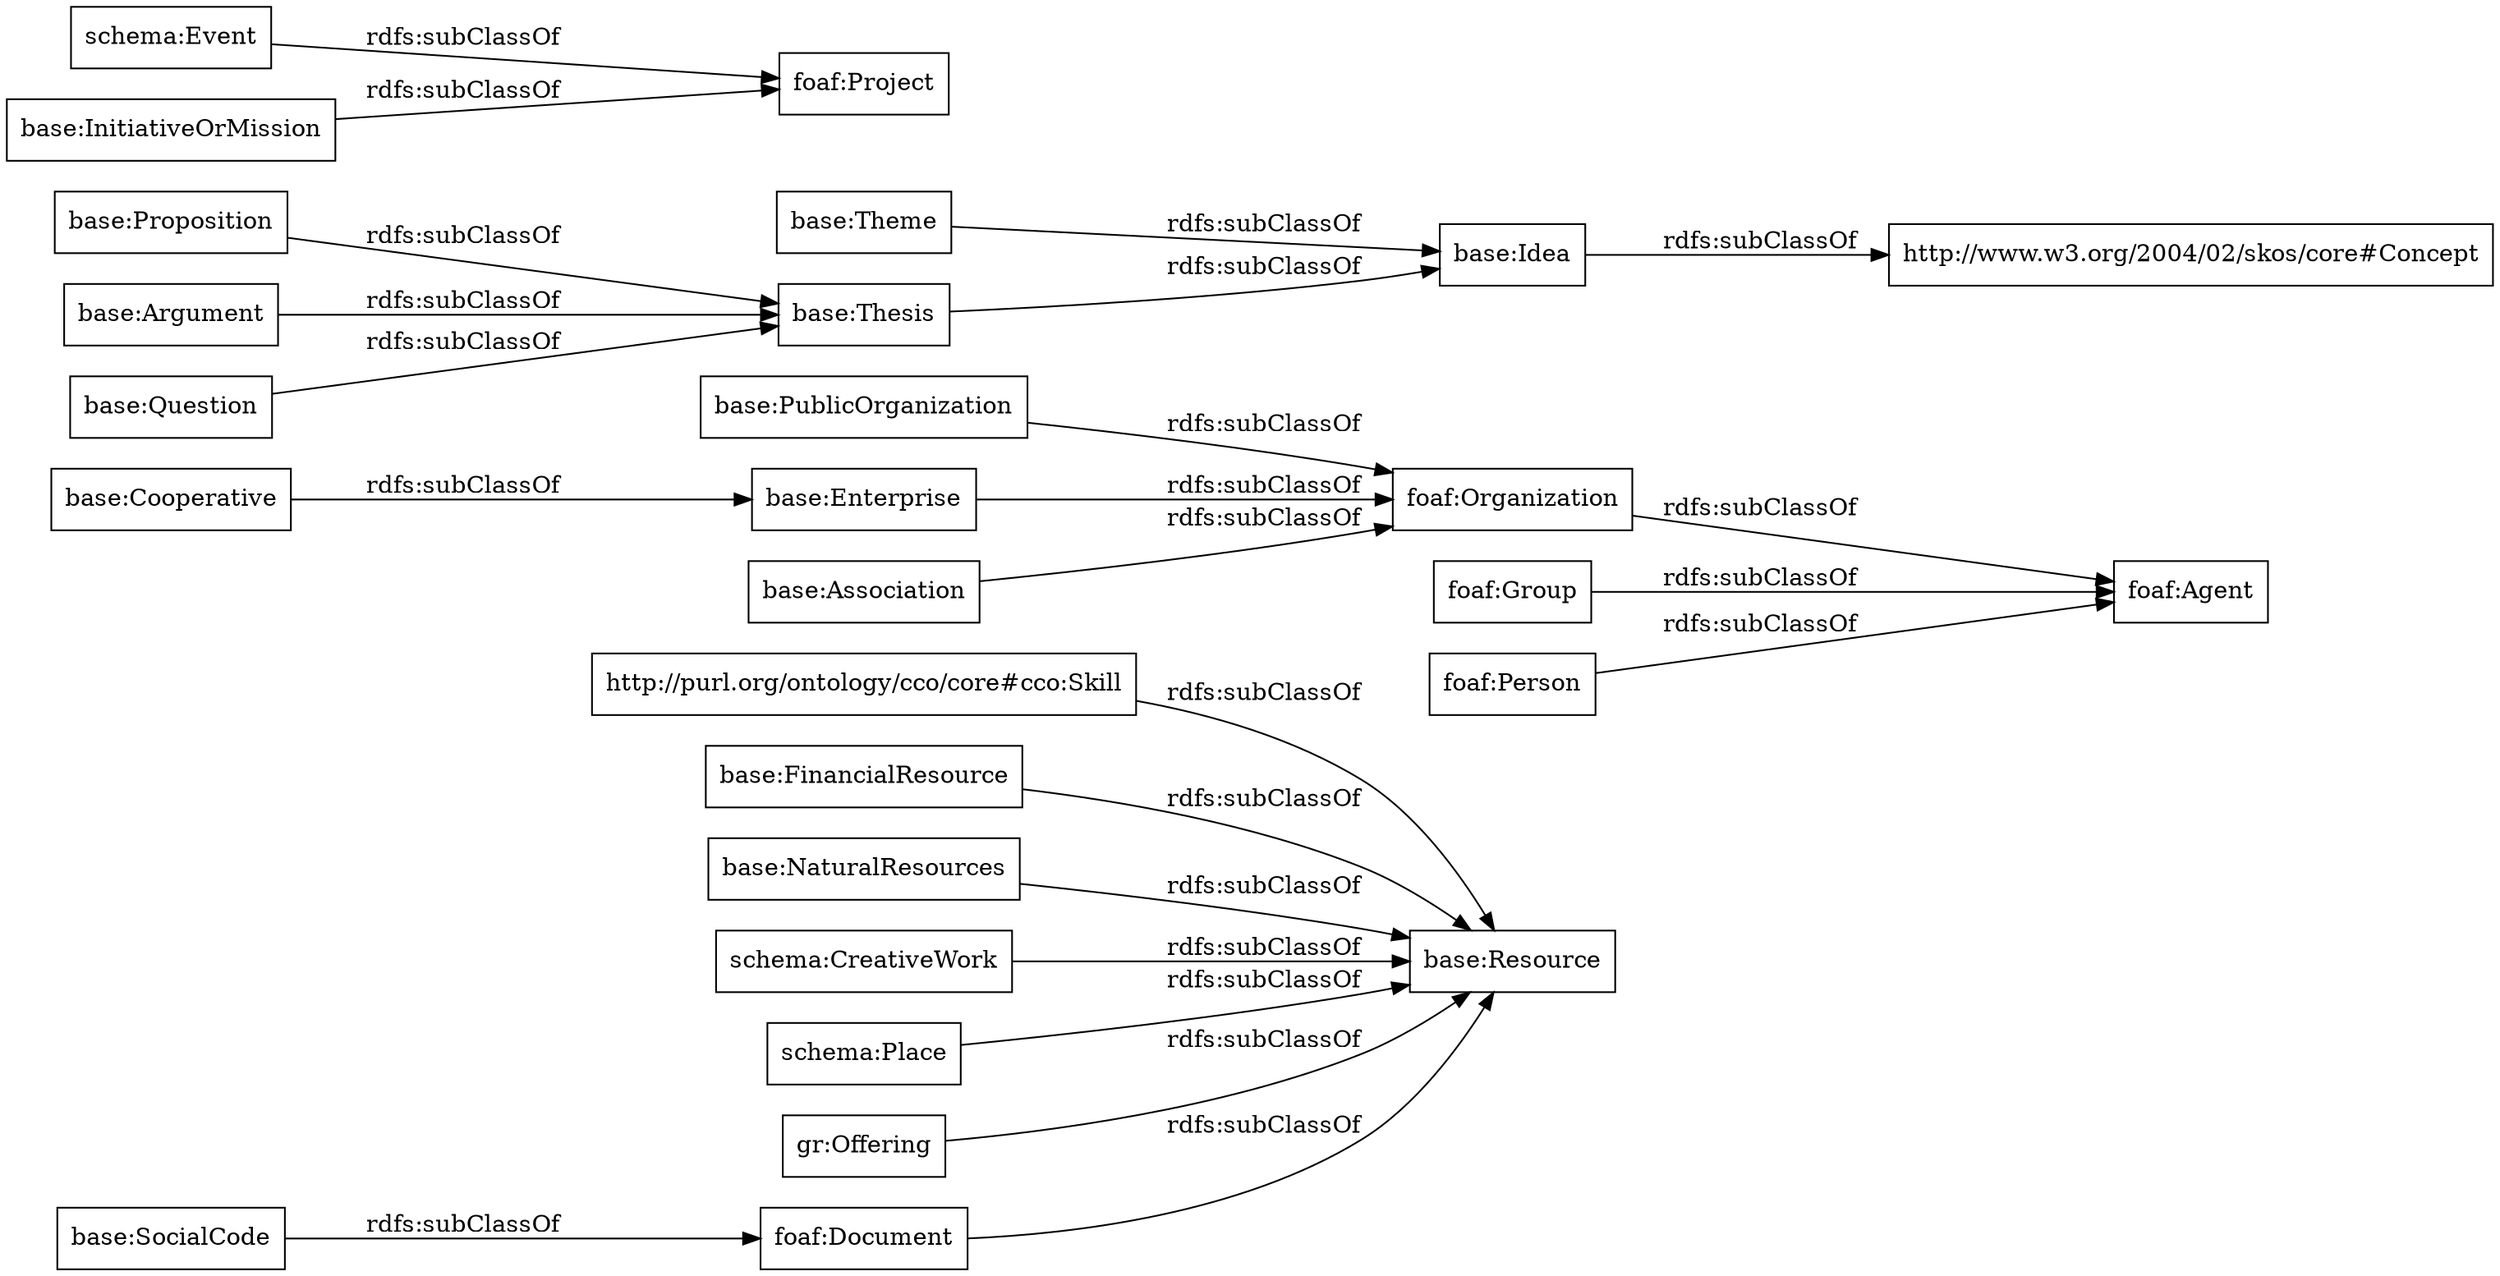 digraph ar2dtool_diagram { 
rankdir=LR;
size="1000"
node [shape = rectangle, color="black"]; "foaf:Document" "base:PublicOrganization" "base:Cooperative" "base:Thesis" "http://purl.org/ontology/cco/core#cco:Skill" "foaf:Group" "base:FinancialResource" "base:SocialCode" "base:Enterprise" "foaf:Person" "base:NaturalResources" "schema:CreativeWork" "base:Proposition" "foaf:Organization" "base:Association" "foaf:Agent" "http://www.w3.org/2004/02/skos/core#Concept" "schema:Place" "base:Argument" "schema:Event" "base:Theme" "gr:Offering" "foaf:Project" "base:Question" "base:Resource" "base:Idea" "base:InitiativeOrMission" ; /*classes style*/
	"foaf:Document" -> "base:Resource" [ label = "rdfs:subClassOf" ];
	"base:Cooperative" -> "base:Enterprise" [ label = "rdfs:subClassOf" ];
	"base:Idea" -> "http://www.w3.org/2004/02/skos/core#Concept" [ label = "rdfs:subClassOf" ];
	"base:SocialCode" -> "foaf:Document" [ label = "rdfs:subClassOf" ];
	"base:Argument" -> "base:Thesis" [ label = "rdfs:subClassOf" ];
	"schema:Event" -> "foaf:Project" [ label = "rdfs:subClassOf" ];
	"base:NaturalResources" -> "base:Resource" [ label = "rdfs:subClassOf" ];
	"foaf:Group" -> "foaf:Agent" [ label = "rdfs:subClassOf" ];
	"base:Association" -> "foaf:Organization" [ label = "rdfs:subClassOf" ];
	"base:Thesis" -> "base:Idea" [ label = "rdfs:subClassOf" ];
	"base:PublicOrganization" -> "foaf:Organization" [ label = "rdfs:subClassOf" ];
	"gr:Offering" -> "base:Resource" [ label = "rdfs:subClassOf" ];
	"base:Theme" -> "base:Idea" [ label = "rdfs:subClassOf" ];
	"base:Enterprise" -> "foaf:Organization" [ label = "rdfs:subClassOf" ];
	"base:Question" -> "base:Thesis" [ label = "rdfs:subClassOf" ];
	"base:InitiativeOrMission" -> "foaf:Project" [ label = "rdfs:subClassOf" ];
	"base:FinancialResource" -> "base:Resource" [ label = "rdfs:subClassOf" ];
	"foaf:Person" -> "foaf:Agent" [ label = "rdfs:subClassOf" ];
	"base:Proposition" -> "base:Thesis" [ label = "rdfs:subClassOf" ];
	"foaf:Organization" -> "foaf:Agent" [ label = "rdfs:subClassOf" ];
	"schema:CreativeWork" -> "base:Resource" [ label = "rdfs:subClassOf" ];
	"http://purl.org/ontology/cco/core#cco:Skill" -> "base:Resource" [ label = "rdfs:subClassOf" ];
	"schema:Place" -> "base:Resource" [ label = "rdfs:subClassOf" ];

}
